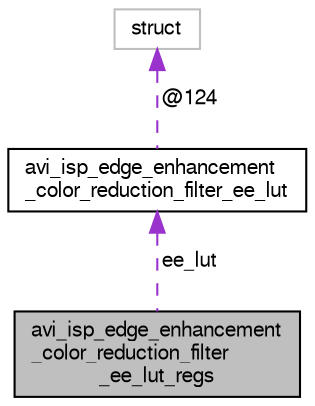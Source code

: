 digraph "avi_isp_edge_enhancement_color_reduction_filter_ee_lut_regs"
{
  edge [fontname="FreeSans",fontsize="10",labelfontname="FreeSans",labelfontsize="10"];
  node [fontname="FreeSans",fontsize="10",shape=record];
  Node1 [label="avi_isp_edge_enhancement\l_color_reduction_filter\l_ee_lut_regs",height=0.2,width=0.4,color="black", fillcolor="grey75", style="filled", fontcolor="black"];
  Node2 -> Node1 [dir="back",color="darkorchid3",fontsize="10",style="dashed",label=" ee_lut" ,fontname="FreeSans"];
  Node2 [label="avi_isp_edge_enhancement\l_color_reduction_filter_ee_lut",height=0.2,width=0.4,color="black", fillcolor="white", style="filled",URL="$avi__isp__edge__enhancement__color__reduction__filter_8h.html#unionavi__isp__edge__enhancement__color__reduction__filter__ee__lut"];
  Node3 -> Node2 [dir="back",color="darkorchid3",fontsize="10",style="dashed",label=" @124" ,fontname="FreeSans"];
  Node3 [label="struct",height=0.2,width=0.4,color="grey75", fillcolor="white", style="filled"];
}
